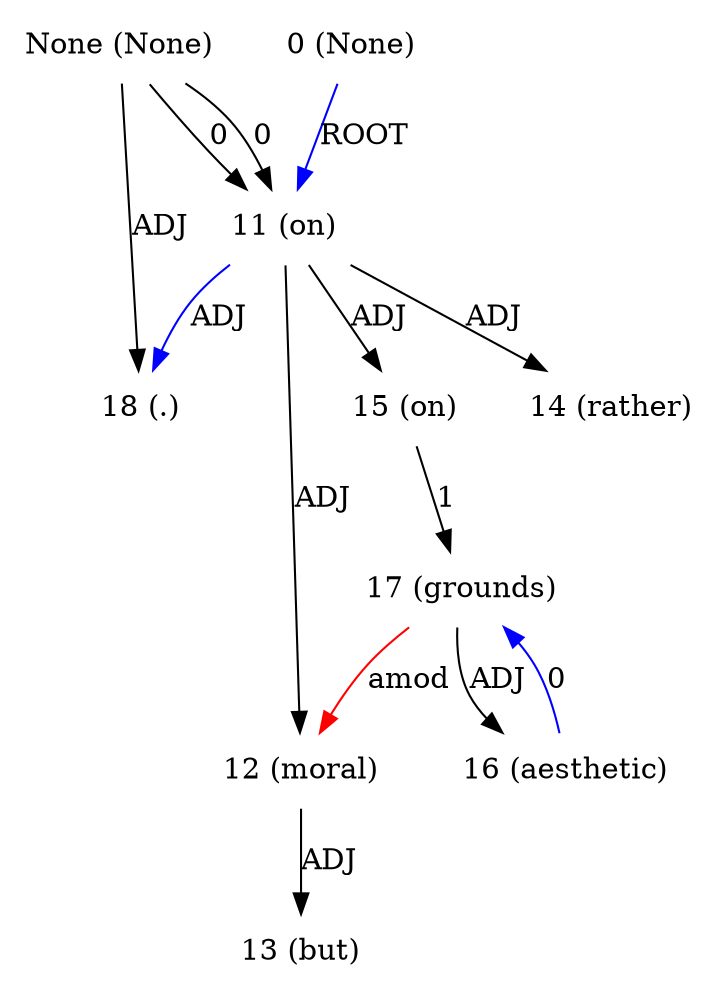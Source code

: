 digraph G{
edge [dir=forward]
node [shape=plaintext]

None [label="None (None)"]
None -> 11 [label="0"]
None [label="None (None)"]
None -> 18 [label="ADJ"]
None [label="None (None)"]
None -> 11 [label="0"]
0 [label="0 (None)"]
0 -> 11 [label="ROOT", color="blue"]
11 [label="11 (on)"]
11 -> 12 [label="ADJ"]
11 -> 14 [label="ADJ"]
11 -> 15 [label="ADJ"]
11 -> 18 [label="ADJ", color="blue"]
12 [label="12 (moral)"]
12 -> 13 [label="ADJ"]
17 -> 12 [label="amod", color="red"]
13 [label="13 (but)"]
14 [label="14 (rather)"]
15 [label="15 (on)"]
15 -> 17 [label="1"]
16 [label="16 (aesthetic)"]
16 -> 17 [label="0", color="blue"]
17 [label="17 (grounds)"]
17 -> 16 [label="ADJ"]
18 [label="18 (.)"]
}
